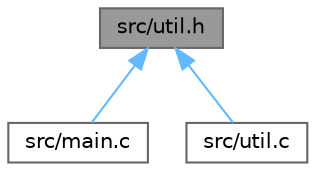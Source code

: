 digraph "src/util.h"
{
 // LATEX_PDF_SIZE
  bgcolor="transparent";
  edge [fontname=Helvetica,fontsize=10,labelfontname=Helvetica,labelfontsize=10];
  node [fontname=Helvetica,fontsize=10,shape=box,height=0.2,width=0.4];
  Node1 [id="Node000001",label="src/util.h",height=0.2,width=0.4,color="gray40", fillcolor="grey60", style="filled", fontcolor="black",tooltip="This module contains the utility functions for memory allocation, reading input files,..."];
  Node1 -> Node2 [id="edge1_Node000001_Node000002",dir="back",color="steelblue1",style="solid",tooltip=" "];
  Node2 [id="Node000002",label="src/main.c",height=0.2,width=0.4,color="grey40", fillcolor="white", style="filled",URL="$main_8c.html",tooltip="This program reads from the input file and performs molecular dynamics simulation."];
  Node1 -> Node3 [id="edge2_Node000001_Node000003",dir="back",color="steelblue1",style="solid",tooltip=" "];
  Node3 [id="Node000003",label="src/util.c",height=0.2,width=0.4,color="grey40", fillcolor="white", style="filled",URL="$util_8c.html",tooltip="This module contains the utility functions for memory allocation, reading input files,..."];
}
